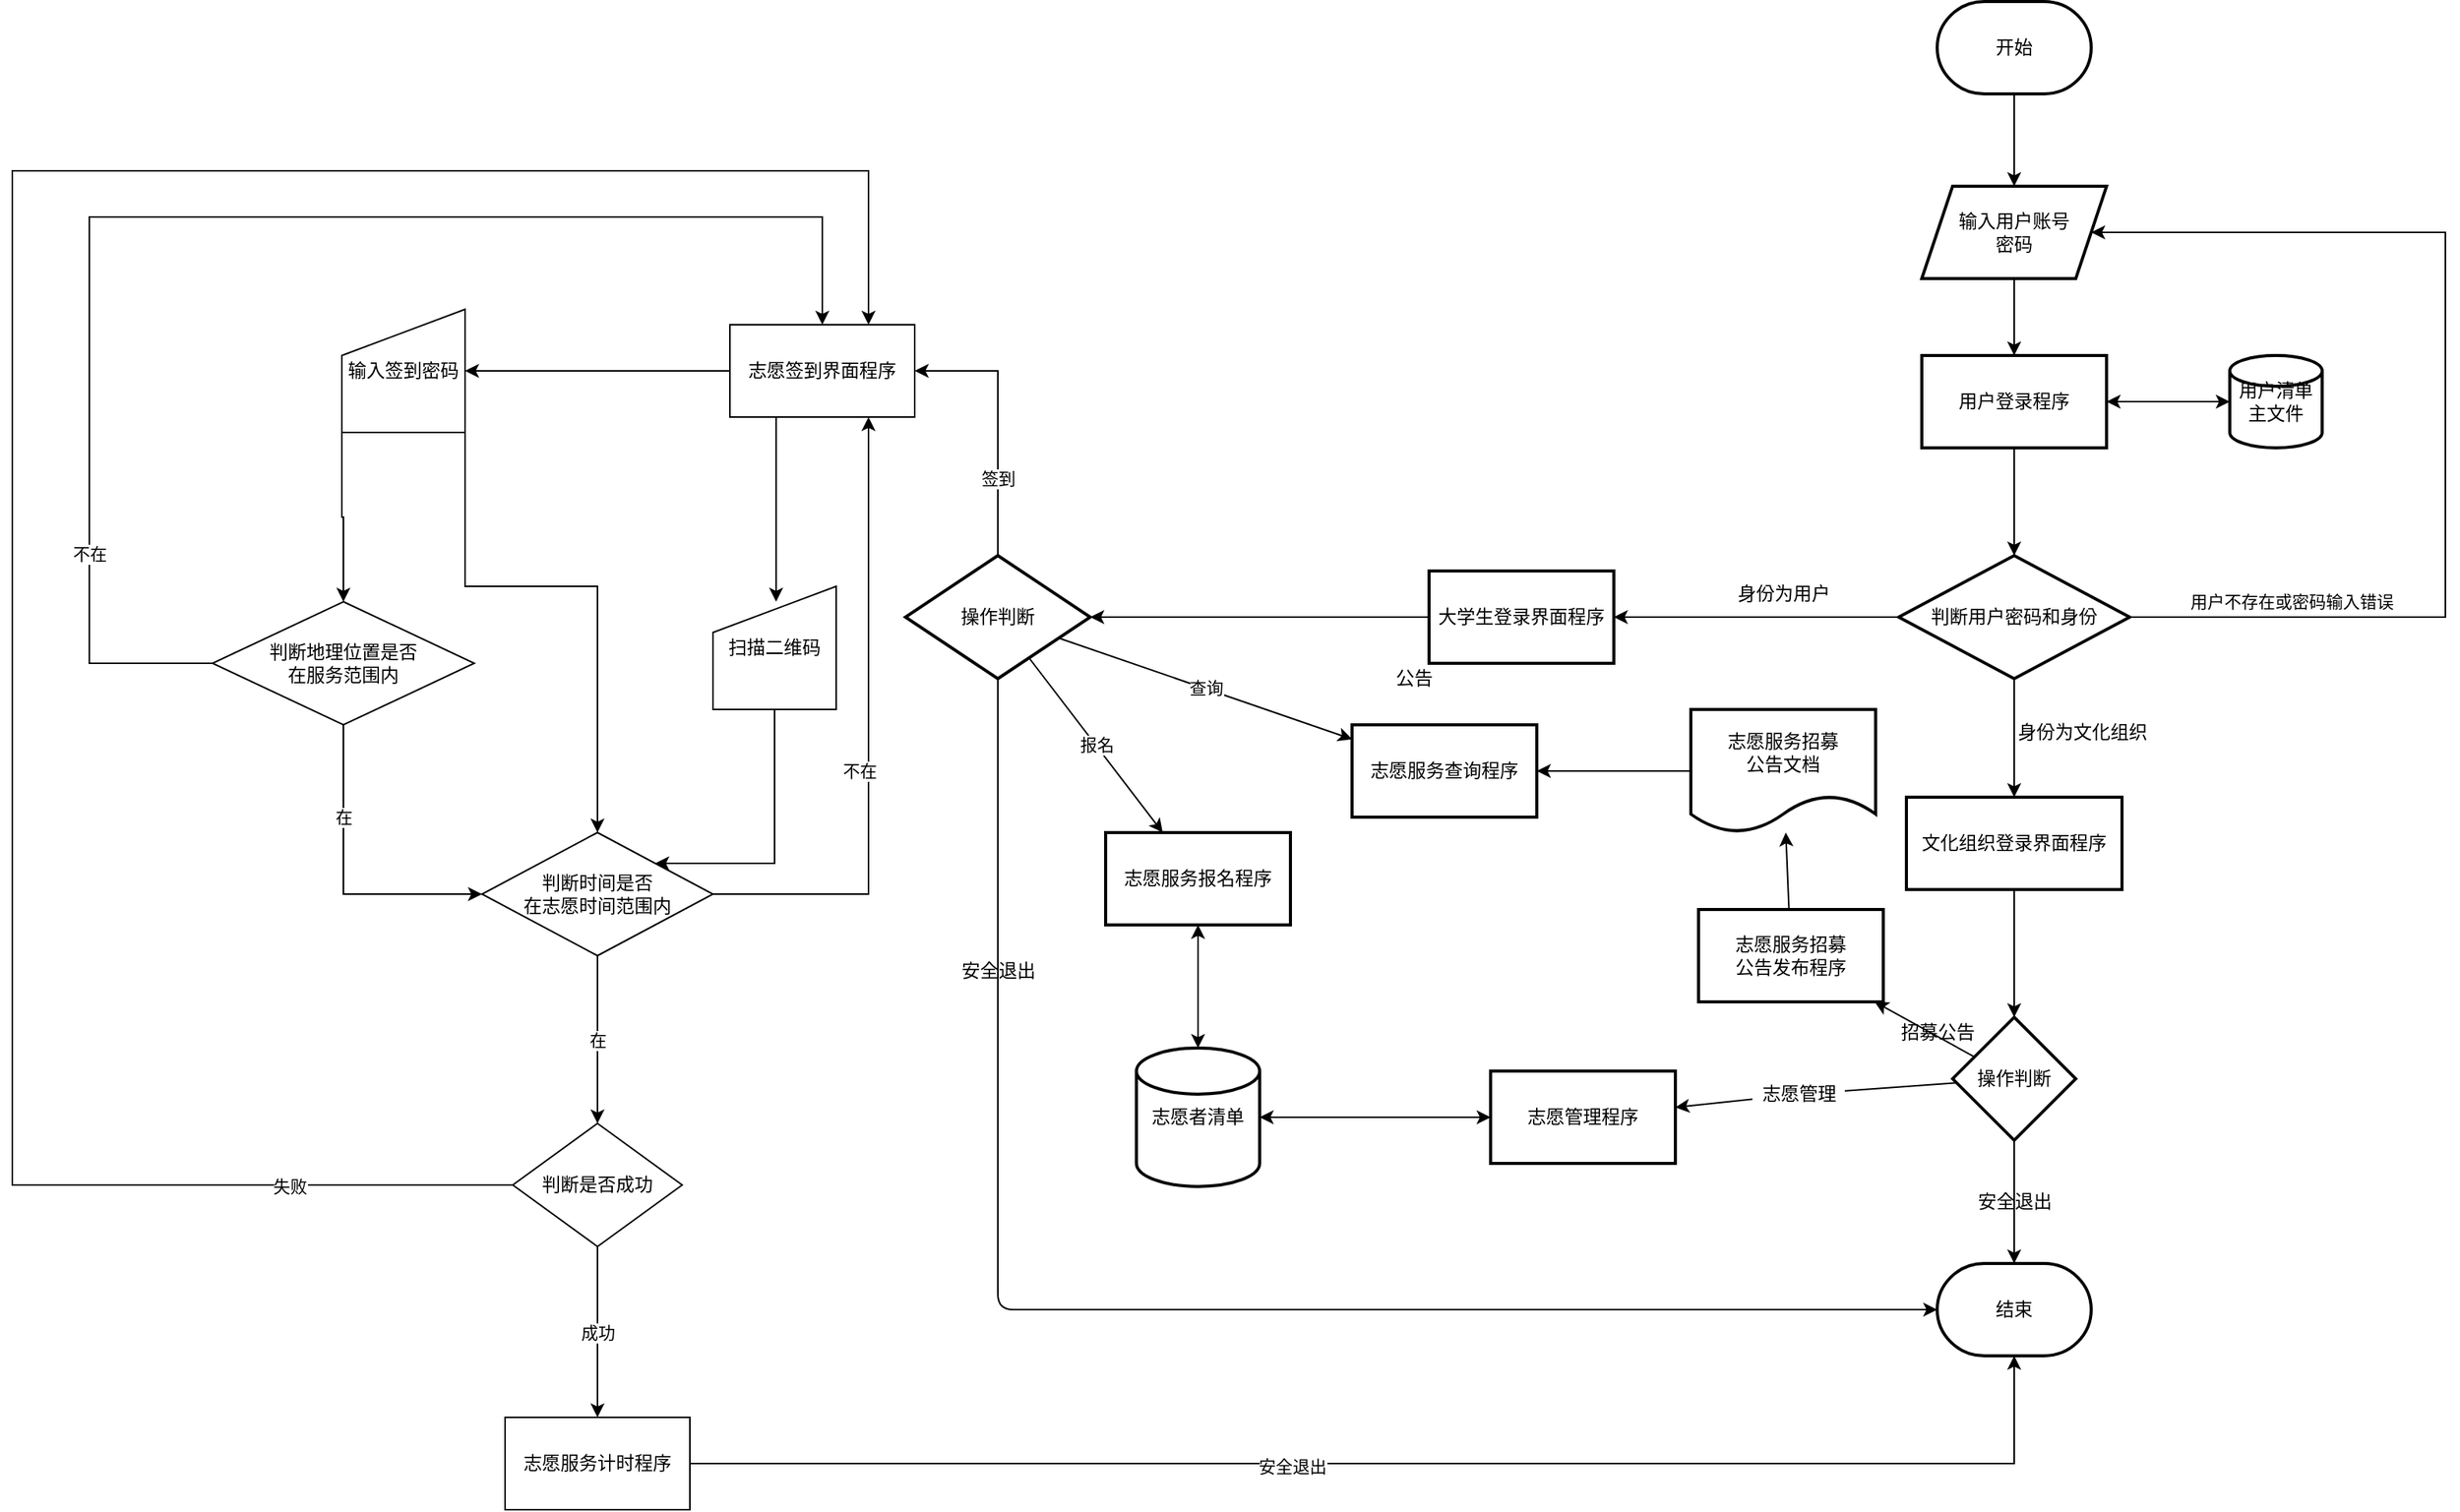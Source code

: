 <mxfile version="20.5.3" type="device"><diagram id="QtzInjxHLU12eXAC0rWV" name="第 1 页"><mxGraphModel dx="1562" dy="475" grid="1" gridSize="10" guides="1" tooltips="1" connect="1" arrows="1" fold="1" page="1" pageScale="1" pageWidth="827" pageHeight="1169" math="0" shadow="0"><root><mxCell id="0"/><mxCell id="1" parent="0"/><mxCell id="9" value="" style="edgeStyle=none;html=1;" parent="1" source="2" target="8" edge="1"><mxGeometry relative="1" as="geometry"/></mxCell><mxCell id="2" value="开始" style="strokeWidth=2;html=1;shape=mxgraph.flowchart.terminator;whiteSpace=wrap;" parent="1" vertex="1"><mxGeometry x="450" y="140" width="100" height="60" as="geometry"/></mxCell><mxCell id="13" value="" style="edgeStyle=none;html=1;" parent="1" source="8" target="12" edge="1"><mxGeometry relative="1" as="geometry"/></mxCell><mxCell id="8" value="输入用户账号&lt;br&gt;密码" style="shape=parallelogram;perimeter=parallelogramPerimeter;whiteSpace=wrap;html=1;fixedSize=1;strokeWidth=2;" parent="1" vertex="1"><mxGeometry x="440" y="260" width="120" height="60" as="geometry"/></mxCell><mxCell id="16" style="edgeStyle=none;html=1;exitX=1;exitY=0.5;exitDx=0;exitDy=0;" parent="1" source="12" target="14" edge="1"><mxGeometry relative="1" as="geometry"/></mxCell><mxCell id="18" value="" style="edgeStyle=none;html=1;" parent="1" source="12" target="17" edge="1"><mxGeometry relative="1" as="geometry"/></mxCell><mxCell id="12" value="用户登录程序" style="whiteSpace=wrap;html=1;strokeWidth=2;" parent="1" vertex="1"><mxGeometry x="440" y="370" width="120" height="60" as="geometry"/></mxCell><mxCell id="15" value="" style="edgeStyle=none;html=1;" parent="1" source="14" target="12" edge="1"><mxGeometry relative="1" as="geometry"/></mxCell><mxCell id="14" value="用户清单主文件" style="strokeWidth=2;html=1;shape=mxgraph.flowchart.database;whiteSpace=wrap;" parent="1" vertex="1"><mxGeometry x="640" y="370" width="60" height="60" as="geometry"/></mxCell><mxCell id="23" value="" style="edgeStyle=none;html=1;" parent="1" source="17" target="22" edge="1"><mxGeometry relative="1" as="geometry"/></mxCell><mxCell id="25" value="" style="edgeStyle=none;html=1;" parent="1" source="17" target="24" edge="1"><mxGeometry relative="1" as="geometry"/></mxCell><mxCell id="17" value="判断用户密码和身份" style="rhombus;whiteSpace=wrap;html=1;strokeWidth=2;" parent="1" vertex="1"><mxGeometry x="425" y="500" width="150" height="80" as="geometry"/></mxCell><mxCell id="19" value="结束" style="strokeWidth=2;html=1;shape=mxgraph.flowchart.terminator;whiteSpace=wrap;" parent="1" vertex="1"><mxGeometry x="450" y="960" width="100" height="60" as="geometry"/></mxCell><mxCell id="27" value="" style="edgeStyle=none;html=1;" parent="1" source="22" target="26" edge="1"><mxGeometry relative="1" as="geometry"/></mxCell><mxCell id="22" value="大学生登录界面程序" style="whiteSpace=wrap;html=1;strokeWidth=2;" parent="1" vertex="1"><mxGeometry x="120" y="510" width="120" height="60" as="geometry"/></mxCell><mxCell id="37" value="" style="edgeStyle=none;html=1;" parent="1" source="24" target="36" edge="1"><mxGeometry relative="1" as="geometry"/></mxCell><mxCell id="24" value="文化组织登录界面程序" style="whiteSpace=wrap;html=1;strokeWidth=2;" parent="1" vertex="1"><mxGeometry x="430" y="657" width="140" height="60" as="geometry"/></mxCell><mxCell id="35" value="查询" style="edgeStyle=none;html=1;" parent="1" source="26" target="34" edge="1"><mxGeometry relative="1" as="geometry"/></mxCell><mxCell id="54" value="报名" style="edgeStyle=none;html=1;" parent="1" source="26" target="53" edge="1"><mxGeometry relative="1" as="geometry"/></mxCell><mxCell id="57" style="edgeStyle=none;html=1;exitX=0.5;exitY=1;exitDx=0;exitDy=0;" parent="1" source="26" target="19" edge="1"><mxGeometry relative="1" as="geometry"><mxPoint x="250" y="940" as="targetPoint"/><Array as="points"><mxPoint x="-160" y="930"/><mxPoint x="-160" y="990"/></Array></mxGeometry></mxCell><mxCell id="NZvL3vbqVw1lVClLTd5I-107" value="签到" style="edgeStyle=orthogonalEdgeStyle;rounded=0;orthogonalLoop=1;jettySize=auto;html=1;entryX=1;entryY=0.5;entryDx=0;entryDy=0;" parent="1" source="26" target="NZvL3vbqVw1lVClLTd5I-68" edge="1"><mxGeometry x="-0.412" relative="1" as="geometry"><mxPoint y="1" as="offset"/></mxGeometry></mxCell><mxCell id="26" value="操作判断" style="rhombus;whiteSpace=wrap;html=1;strokeWidth=2;" parent="1" vertex="1"><mxGeometry x="-220" y="500" width="120" height="80" as="geometry"/></mxCell><mxCell id="29" value="身份为用户" style="text;html=1;align=center;verticalAlign=middle;resizable=0;points=[];autosize=1;strokeColor=none;fillColor=none;" parent="1" vertex="1"><mxGeometry x="310" y="510" width="80" height="30" as="geometry"/></mxCell><mxCell id="30" value="身份为文化组织" style="text;html=1;align=center;verticalAlign=middle;resizable=0;points=[];autosize=1;strokeColor=none;fillColor=none;" parent="1" vertex="1"><mxGeometry x="489" y="600" width="110" height="30" as="geometry"/></mxCell><mxCell id="31" value="公告" style="text;html=1;align=center;verticalAlign=middle;resizable=0;points=[];autosize=1;strokeColor=none;fillColor=none;" parent="1" vertex="1"><mxGeometry x="90" y="570" width="40" height="20" as="geometry"/></mxCell><mxCell id="34" value="志愿服务查询程序" style="whiteSpace=wrap;html=1;strokeWidth=2;" parent="1" vertex="1"><mxGeometry x="70" y="610" width="120" height="60" as="geometry"/></mxCell><mxCell id="39" value="" style="edgeStyle=none;html=1;" parent="1" source="36" target="38" edge="1"><mxGeometry relative="1" as="geometry"/></mxCell><mxCell id="47" value="" style="edgeStyle=none;html=1;startArrow=none;" parent="1" source="48" target="46" edge="1"><mxGeometry relative="1" as="geometry"/></mxCell><mxCell id="59" style="edgeStyle=none;html=1;exitX=0.5;exitY=1;exitDx=0;exitDy=0;entryX=0.5;entryY=0;entryDx=0;entryDy=0;entryPerimeter=0;" parent="1" source="36" target="19" edge="1"><mxGeometry relative="1" as="geometry"><mxPoint x="690" y="930" as="targetPoint"/><Array as="points"><mxPoint x="500" y="930"/></Array></mxGeometry></mxCell><mxCell id="36" value="操作判断" style="rhombus;whiteSpace=wrap;html=1;strokeWidth=2;" parent="1" vertex="1"><mxGeometry x="460" y="800" width="80" height="80" as="geometry"/></mxCell><mxCell id="44" value="" style="edgeStyle=none;html=1;" parent="1" source="38" target="43" edge="1"><mxGeometry relative="1" as="geometry"/></mxCell><mxCell id="38" value="志愿服务招募&lt;br&gt;公告发布程序" style="whiteSpace=wrap;html=1;strokeWidth=2;" parent="1" vertex="1"><mxGeometry x="295" y="730" width="120" height="60" as="geometry"/></mxCell><mxCell id="40" value="招募公告" style="text;html=1;align=center;verticalAlign=middle;resizable=0;points=[];autosize=1;strokeColor=none;fillColor=none;" parent="1" vertex="1"><mxGeometry x="415" y="795" width="70" height="30" as="geometry"/></mxCell><mxCell id="45" value="" style="edgeStyle=none;html=1;" parent="1" source="43" target="34" edge="1"><mxGeometry relative="1" as="geometry"/></mxCell><mxCell id="43" value="志愿服务招募&lt;br&gt;公告文档" style="shape=document;whiteSpace=wrap;html=1;boundedLbl=1;strokeWidth=2;" parent="1" vertex="1"><mxGeometry x="290" y="600" width="120" height="80" as="geometry"/></mxCell><mxCell id="52" style="edgeStyle=none;html=1;" parent="1" source="46" target="50" edge="1"><mxGeometry relative="1" as="geometry"/></mxCell><mxCell id="46" value="志愿管理程序" style="whiteSpace=wrap;html=1;strokeWidth=2;" parent="1" vertex="1"><mxGeometry x="160" y="835" width="120" height="60" as="geometry"/></mxCell><mxCell id="51" value="" style="edgeStyle=none;html=1;" parent="1" source="50" target="46" edge="1"><mxGeometry relative="1" as="geometry"/></mxCell><mxCell id="50" value="志愿者清单" style="strokeWidth=2;html=1;shape=mxgraph.flowchart.database;whiteSpace=wrap;" parent="1" vertex="1"><mxGeometry x="-70" y="820" width="80" height="90" as="geometry"/></mxCell><mxCell id="53" value="志愿服务报名程序" style="whiteSpace=wrap;html=1;strokeWidth=2;" parent="1" vertex="1"><mxGeometry x="-90" y="680" width="120" height="60" as="geometry"/></mxCell><mxCell id="58" value="安全退出" style="text;html=1;align=center;verticalAlign=middle;resizable=0;points=[];autosize=1;strokeColor=none;fillColor=none;rotation=0;" parent="1" vertex="1"><mxGeometry x="-190" y="760" width="60" height="20" as="geometry"/></mxCell><mxCell id="60" value="安全退出" style="text;html=1;align=center;verticalAlign=middle;resizable=0;points=[];autosize=1;strokeColor=none;fillColor=none;" parent="1" vertex="1"><mxGeometry x="470" y="910" width="60" height="20" as="geometry"/></mxCell><mxCell id="NZvL3vbqVw1lVClLTd5I-64" value="用户不存在或密码输入错误" style="endArrow=classic;html=1;rounded=0;exitX=1;exitY=0.5;exitDx=0;exitDy=0;entryX=1;entryY=0.5;entryDx=0;entryDy=0;" parent="1" source="17" target="8" edge="1"><mxGeometry x="-0.693" y="10" relative="1" as="geometry"><mxPoint x="620" y="540" as="sourcePoint"/><mxPoint x="720" y="540" as="targetPoint"/><Array as="points"><mxPoint x="780" y="540"/><mxPoint x="780" y="290"/></Array><mxPoint as="offset"/></mxGeometry></mxCell><mxCell id="NZvL3vbqVw1lVClLTd5I-66" value="" style="endArrow=classic;startArrow=classic;html=1;rounded=0;exitX=0.5;exitY=1;exitDx=0;exitDy=0;entryX=0.5;entryY=0;entryDx=0;entryDy=0;entryPerimeter=0;" parent="1" source="53" target="50" edge="1"><mxGeometry width="50" height="50" relative="1" as="geometry"><mxPoint x="370" y="860" as="sourcePoint"/><mxPoint x="420" y="810" as="targetPoint"/></mxGeometry></mxCell><mxCell id="48" value="志愿管理" style="text;html=1;align=center;verticalAlign=middle;resizable=0;points=[];autosize=1;strokeColor=none;fillColor=none;" parent="1" vertex="1"><mxGeometry x="330" y="840" width="60" height="20" as="geometry"/></mxCell><mxCell id="NZvL3vbqVw1lVClLTd5I-67" value="" style="edgeStyle=none;html=1;endArrow=none;" parent="1" source="36" target="48" edge="1"><mxGeometry relative="1" as="geometry"><mxPoint x="463.279" y="843.279" as="sourcePoint"/><mxPoint x="280" y="859.643" as="targetPoint"/></mxGeometry></mxCell><mxCell id="NZvL3vbqVw1lVClLTd5I-68" value="志愿签到界面程序" style="rounded=0;whiteSpace=wrap;html=1;" parent="1" vertex="1"><mxGeometry x="-334" y="350" width="120" height="60" as="geometry"/></mxCell><mxCell id="NZvL3vbqVw1lVClLTd5I-101" style="edgeStyle=orthogonalEdgeStyle;rounded=0;orthogonalLoop=1;jettySize=auto;html=1;exitX=0;exitY=1;exitDx=0;exitDy=0;entryX=0.5;entryY=0;entryDx=0;entryDy=0;" parent="1" source="NZvL3vbqVw1lVClLTd5I-71" target="NZvL3vbqVw1lVClLTd5I-77" edge="1"><mxGeometry relative="1" as="geometry"/></mxCell><mxCell id="NZvL3vbqVw1lVClLTd5I-109" style="edgeStyle=orthogonalEdgeStyle;rounded=0;orthogonalLoop=1;jettySize=auto;html=1;exitX=1;exitY=1;exitDx=0;exitDy=0;entryX=0.5;entryY=0;entryDx=0;entryDy=0;" parent="1" source="NZvL3vbqVw1lVClLTd5I-71" target="NZvL3vbqVw1lVClLTd5I-88" edge="1"><mxGeometry relative="1" as="geometry"><Array as="points"><mxPoint x="-506" y="520"/><mxPoint x="-420" y="520"/></Array></mxGeometry></mxCell><mxCell id="NZvL3vbqVw1lVClLTd5I-71" value="输入签到密码" style="shape=manualInput;whiteSpace=wrap;html=1;" parent="1" vertex="1"><mxGeometry x="-586" y="340" width="80" height="80" as="geometry"/></mxCell><mxCell id="NZvL3vbqVw1lVClLTd5I-103" style="edgeStyle=orthogonalEdgeStyle;rounded=0;orthogonalLoop=1;jettySize=auto;html=1;exitX=0.5;exitY=1;exitDx=0;exitDy=0;entryX=1;entryY=0;entryDx=0;entryDy=0;" parent="1" source="NZvL3vbqVw1lVClLTd5I-72" target="NZvL3vbqVw1lVClLTd5I-88" edge="1"><mxGeometry relative="1" as="geometry"><Array as="points"><mxPoint x="-305" y="700"/></Array></mxGeometry></mxCell><mxCell id="NZvL3vbqVw1lVClLTd5I-72" value="扫描二维码" style="shape=manualInput;whiteSpace=wrap;html=1;" parent="1" vertex="1"><mxGeometry x="-345" y="520" width="80" height="80" as="geometry"/></mxCell><mxCell id="NZvL3vbqVw1lVClLTd5I-102" value="在" style="edgeStyle=orthogonalEdgeStyle;rounded=0;orthogonalLoop=1;jettySize=auto;html=1;exitX=0.5;exitY=1;exitDx=0;exitDy=0;entryX=0;entryY=0.5;entryDx=0;entryDy=0;" parent="1" source="NZvL3vbqVw1lVClLTd5I-77" target="NZvL3vbqVw1lVClLTd5I-88" edge="1"><mxGeometry x="-0.4" relative="1" as="geometry"><Array as="points"><mxPoint x="-585" y="720"/></Array><mxPoint as="offset"/></mxGeometry></mxCell><mxCell id="NZvL3vbqVw1lVClLTd5I-108" value="不在" style="edgeStyle=orthogonalEdgeStyle;rounded=0;orthogonalLoop=1;jettySize=auto;html=1;entryX=0.5;entryY=0;entryDx=0;entryDy=0;" parent="1" source="NZvL3vbqVw1lVClLTd5I-77" target="NZvL3vbqVw1lVClLTd5I-68" edge="1"><mxGeometry x="-0.673" relative="1" as="geometry"><Array as="points"><mxPoint x="-750" y="570"/><mxPoint x="-750" y="280"/><mxPoint x="-274" y="280"/></Array><mxPoint y="-1" as="offset"/></mxGeometry></mxCell><mxCell id="NZvL3vbqVw1lVClLTd5I-77" value="判断地理位置是否&lt;br&gt;在服务范围内" style="rhombus;whiteSpace=wrap;html=1;" parent="1" vertex="1"><mxGeometry x="-670" y="530" width="170" height="80" as="geometry"/></mxCell><mxCell id="NZvL3vbqVw1lVClLTd5I-81" value="" style="endArrow=classic;html=1;rounded=0;exitX=0.25;exitY=1;exitDx=0;exitDy=0;" parent="1" source="NZvL3vbqVw1lVClLTd5I-68" edge="1"><mxGeometry width="50" height="50" relative="1" as="geometry"><mxPoint x="-220" y="410" as="sourcePoint"/><mxPoint x="-304" y="530" as="targetPoint"/></mxGeometry></mxCell><mxCell id="NZvL3vbqVw1lVClLTd5I-82" value="" style="endArrow=classic;html=1;rounded=0;entryX=1;entryY=0.5;entryDx=0;entryDy=0;exitX=0;exitY=0.5;exitDx=0;exitDy=0;" parent="1" source="NZvL3vbqVw1lVClLTd5I-68" target="NZvL3vbqVw1lVClLTd5I-71" edge="1"><mxGeometry width="50" height="50" relative="1" as="geometry"><mxPoint x="-220" y="350" as="sourcePoint"/><mxPoint x="-110" y="250" as="targetPoint"/></mxGeometry></mxCell><mxCell id="wb0lytutnFuChahvKLWt-60" style="edgeStyle=orthogonalEdgeStyle;rounded=0;orthogonalLoop=1;jettySize=auto;html=1;entryX=0.75;entryY=0;entryDx=0;entryDy=0;" edge="1" parent="1" source="NZvL3vbqVw1lVClLTd5I-85" target="NZvL3vbqVw1lVClLTd5I-68"><mxGeometry relative="1" as="geometry"><Array as="points"><mxPoint x="-800" y="909"/><mxPoint x="-800" y="250"/><mxPoint x="-244" y="250"/></Array></mxGeometry></mxCell><mxCell id="wb0lytutnFuChahvKLWt-61" value="失败" style="edgeLabel;html=1;align=center;verticalAlign=middle;resizable=0;points=[];" vertex="1" connectable="0" parent="wb0lytutnFuChahvKLWt-60"><mxGeometry x="-0.838" relative="1" as="geometry"><mxPoint x="-12" y="1" as="offset"/></mxGeometry></mxCell><mxCell id="NZvL3vbqVw1lVClLTd5I-85" value="判断是否成功" style="rhombus;whiteSpace=wrap;html=1;" parent="1" vertex="1"><mxGeometry x="-475" y="869" width="110" height="80" as="geometry"/></mxCell><mxCell id="NZvL3vbqVw1lVClLTd5I-112" style="edgeStyle=orthogonalEdgeStyle;rounded=0;orthogonalLoop=1;jettySize=auto;html=1;entryX=0.5;entryY=1;entryDx=0;entryDy=0;entryPerimeter=0;" parent="1" source="NZvL3vbqVw1lVClLTd5I-86" target="19" edge="1"><mxGeometry relative="1" as="geometry"/></mxCell><mxCell id="NZvL3vbqVw1lVClLTd5I-115" value="安全退出" style="edgeLabel;html=1;align=center;verticalAlign=middle;resizable=0;points=[];" parent="NZvL3vbqVw1lVClLTd5I-112" vertex="1" connectable="0"><mxGeometry x="-0.162" y="-2" relative="1" as="geometry"><mxPoint x="1" as="offset"/></mxGeometry></mxCell><mxCell id="NZvL3vbqVw1lVClLTd5I-86" value="志愿服务计时程序" style="rounded=0;whiteSpace=wrap;html=1;" parent="1" vertex="1"><mxGeometry x="-480" y="1060" width="120" height="60" as="geometry"/></mxCell><mxCell id="NZvL3vbqVw1lVClLTd5I-87" value="成功" style="endArrow=classic;html=1;rounded=0;exitX=0.5;exitY=1;exitDx=0;exitDy=0;" parent="1" source="NZvL3vbqVw1lVClLTd5I-85" target="NZvL3vbqVw1lVClLTd5I-86" edge="1"><mxGeometry width="50" height="50" relative="1" as="geometry"><mxPoint x="-155" y="875" as="sourcePoint"/><mxPoint x="-105" y="825" as="targetPoint"/></mxGeometry></mxCell><mxCell id="NZvL3vbqVw1lVClLTd5I-106" style="edgeStyle=orthogonalEdgeStyle;rounded=0;orthogonalLoop=1;jettySize=auto;html=1;entryX=0.75;entryY=1;entryDx=0;entryDy=0;" parent="1" source="NZvL3vbqVw1lVClLTd5I-88" target="NZvL3vbqVw1lVClLTd5I-68" edge="1"><mxGeometry relative="1" as="geometry"/></mxCell><mxCell id="NZvL3vbqVw1lVClLTd5I-110" value="不在" style="edgeLabel;html=1;align=center;verticalAlign=middle;resizable=0;points=[];" parent="NZvL3vbqVw1lVClLTd5I-106" vertex="1" connectable="0"><mxGeometry x="-0.153" y="5" relative="1" as="geometry"><mxPoint x="-1" y="-7" as="offset"/></mxGeometry></mxCell><mxCell id="NZvL3vbqVw1lVClLTd5I-88" value="判断时间是否&lt;br&gt;在志愿时间范围内" style="rhombus;whiteSpace=wrap;html=1;" parent="1" vertex="1"><mxGeometry x="-495" y="680" width="150" height="80" as="geometry"/></mxCell><mxCell id="NZvL3vbqVw1lVClLTd5I-91" value="在" style="endArrow=classic;html=1;rounded=0;exitX=0.5;exitY=1;exitDx=0;exitDy=0;entryX=0.5;entryY=0;entryDx=0;entryDy=0;" parent="1" source="NZvL3vbqVw1lVClLTd5I-88" target="NZvL3vbqVw1lVClLTd5I-85" edge="1"><mxGeometry width="50" height="50" relative="1" as="geometry"><mxPoint x="-160" y="830" as="sourcePoint"/><mxPoint x="-110" y="780" as="targetPoint"/></mxGeometry></mxCell></root></mxGraphModel></diagram></mxfile>